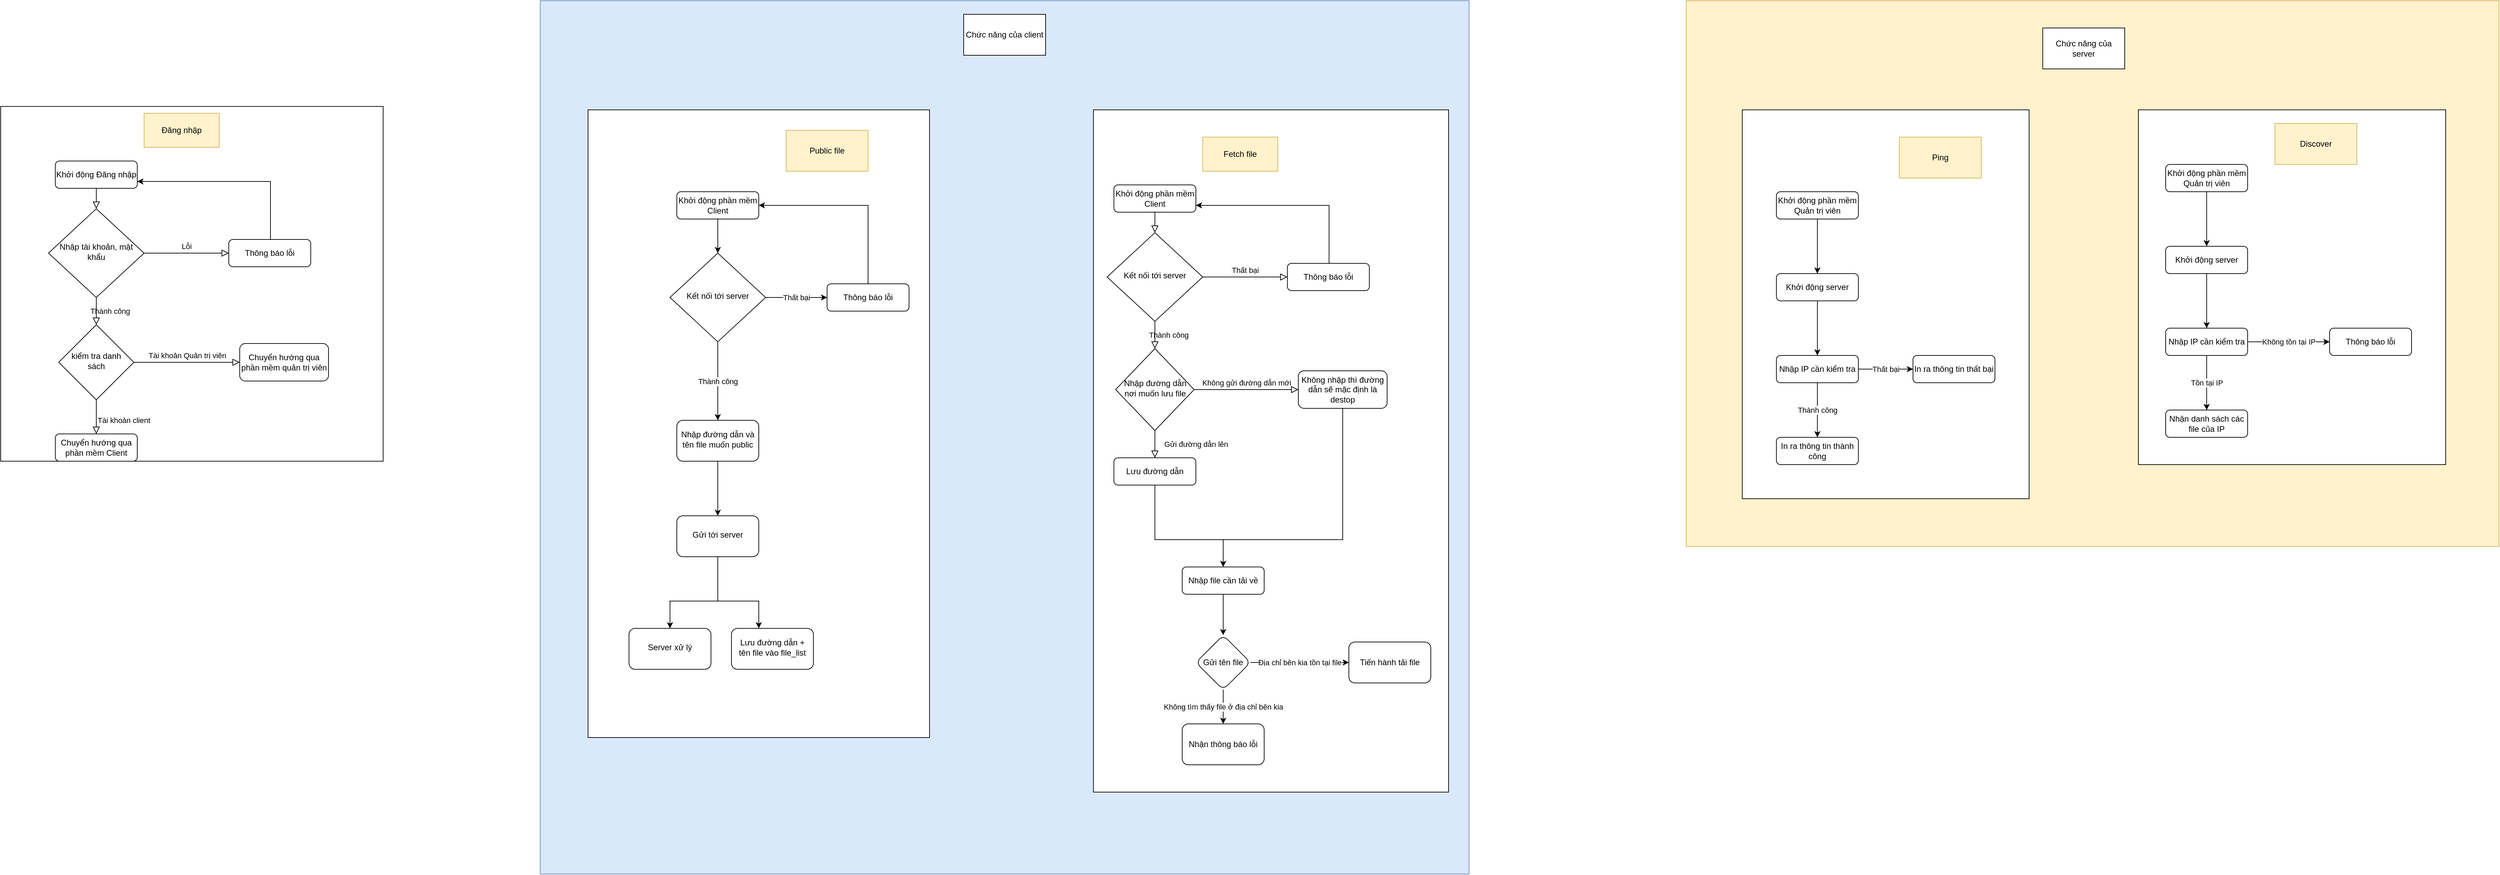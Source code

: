 <mxfile version="22.1.5" type="device">
  <diagram id="C5RBs43oDa-KdzZeNtuy" name="Page-1">
    <mxGraphModel dx="5854" dy="3305" grid="1" gridSize="10" guides="1" tooltips="1" connect="1" arrows="1" fold="1" page="1" pageScale="1" pageWidth="827" pageHeight="1169" math="0" shadow="0">
      <root>
        <mxCell id="WIyWlLk6GJQsqaUBKTNV-0" />
        <mxCell id="WIyWlLk6GJQsqaUBKTNV-1" parent="WIyWlLk6GJQsqaUBKTNV-0" />
        <mxCell id="nI75HrChpwUjnlL_6xRM-24" value="" style="rounded=0;whiteSpace=wrap;html=1;fillColor=#fff2cc;strokeColor=#d6b656;" vertex="1" parent="WIyWlLk6GJQsqaUBKTNV-1">
          <mxGeometry x="878" y="-560" width="1190" height="800" as="geometry" />
        </mxCell>
        <mxCell id="nI75HrChpwUjnlL_6xRM-23" value="" style="rounded=0;whiteSpace=wrap;html=1;fillColor=#dae8fc;strokeColor=#6c8ebf;" vertex="1" parent="WIyWlLk6GJQsqaUBKTNV-1">
          <mxGeometry x="-800" y="-560" width="1360" height="1280" as="geometry" />
        </mxCell>
        <mxCell id="nI75HrChpwUjnlL_6xRM-22" value="" style="rounded=0;whiteSpace=wrap;html=1;" vertex="1" parent="WIyWlLk6GJQsqaUBKTNV-1">
          <mxGeometry x="1540" y="-400" width="450" height="520" as="geometry" />
        </mxCell>
        <mxCell id="nI75HrChpwUjnlL_6xRM-10" value="" style="rounded=0;whiteSpace=wrap;html=1;" vertex="1" parent="WIyWlLk6GJQsqaUBKTNV-1">
          <mxGeometry x="960" y="-400" width="420" height="570" as="geometry" />
        </mxCell>
        <mxCell id="zvd5fM0Tu5WZgU_JKSAx-40" value="" style="rounded=0;whiteSpace=wrap;html=1;" parent="WIyWlLk6GJQsqaUBKTNV-1" vertex="1">
          <mxGeometry x="-730" y="-400" width="500" height="920" as="geometry" />
        </mxCell>
        <mxCell id="zvd5fM0Tu5WZgU_JKSAx-19" value="" style="rounded=0;whiteSpace=wrap;html=1;" parent="WIyWlLk6GJQsqaUBKTNV-1" vertex="1">
          <mxGeometry x="10" y="-400" width="520" height="1000" as="geometry" />
        </mxCell>
        <mxCell id="SH74TMHkMfL6Rsn5JwDs-4" value="" style="rounded=0;whiteSpace=wrap;html=1;" parent="WIyWlLk6GJQsqaUBKTNV-1" vertex="1">
          <mxGeometry x="-1590" y="-405" width="560" height="520" as="geometry" />
        </mxCell>
        <mxCell id="WIyWlLk6GJQsqaUBKTNV-2" value="" style="rounded=0;html=1;jettySize=auto;orthogonalLoop=1;fontSize=11;endArrow=block;endFill=0;endSize=8;strokeWidth=1;shadow=0;labelBackgroundColor=none;edgeStyle=orthogonalEdgeStyle;" parent="WIyWlLk6GJQsqaUBKTNV-1" source="WIyWlLk6GJQsqaUBKTNV-3" target="WIyWlLk6GJQsqaUBKTNV-6" edge="1">
          <mxGeometry relative="1" as="geometry" />
        </mxCell>
        <mxCell id="WIyWlLk6GJQsqaUBKTNV-3" value="Khởi động Đăng nhập" style="rounded=1;whiteSpace=wrap;html=1;fontSize=12;glass=0;strokeWidth=1;shadow=0;" parent="WIyWlLk6GJQsqaUBKTNV-1" vertex="1">
          <mxGeometry x="-1510" y="-325" width="120" height="40" as="geometry" />
        </mxCell>
        <mxCell id="WIyWlLk6GJQsqaUBKTNV-4" value="Thành công" style="rounded=0;html=1;jettySize=auto;orthogonalLoop=1;fontSize=11;endArrow=block;endFill=0;endSize=8;strokeWidth=1;shadow=0;labelBackgroundColor=none;edgeStyle=orthogonalEdgeStyle;" parent="WIyWlLk6GJQsqaUBKTNV-1" source="WIyWlLk6GJQsqaUBKTNV-6" target="WIyWlLk6GJQsqaUBKTNV-10" edge="1">
          <mxGeometry y="20" relative="1" as="geometry">
            <mxPoint as="offset" />
          </mxGeometry>
        </mxCell>
        <mxCell id="WIyWlLk6GJQsqaUBKTNV-5" value="Lỗi" style="edgeStyle=orthogonalEdgeStyle;rounded=0;html=1;jettySize=auto;orthogonalLoop=1;fontSize=11;endArrow=block;endFill=0;endSize=8;strokeWidth=1;shadow=0;labelBackgroundColor=none;" parent="WIyWlLk6GJQsqaUBKTNV-1" source="WIyWlLk6GJQsqaUBKTNV-6" target="WIyWlLk6GJQsqaUBKTNV-7" edge="1">
          <mxGeometry y="10" relative="1" as="geometry">
            <mxPoint as="offset" />
          </mxGeometry>
        </mxCell>
        <mxCell id="WIyWlLk6GJQsqaUBKTNV-6" value="Nhập tài khoản, mật khẩu" style="rhombus;whiteSpace=wrap;html=1;shadow=0;fontFamily=Helvetica;fontSize=12;align=center;strokeWidth=1;spacing=6;spacingTop=-4;" parent="WIyWlLk6GJQsqaUBKTNV-1" vertex="1">
          <mxGeometry x="-1520" y="-255" width="140" height="130" as="geometry" />
        </mxCell>
        <mxCell id="SH74TMHkMfL6Rsn5JwDs-1" value="" style="edgeStyle=orthogonalEdgeStyle;rounded=0;orthogonalLoop=1;jettySize=auto;html=1;entryX=1;entryY=0.75;entryDx=0;entryDy=0;" parent="WIyWlLk6GJQsqaUBKTNV-1" source="WIyWlLk6GJQsqaUBKTNV-7" target="WIyWlLk6GJQsqaUBKTNV-3" edge="1">
          <mxGeometry relative="1" as="geometry">
            <mxPoint x="-1196" y="-305" as="targetPoint" />
            <Array as="points">
              <mxPoint x="-1195" y="-295" />
            </Array>
          </mxGeometry>
        </mxCell>
        <mxCell id="WIyWlLk6GJQsqaUBKTNV-7" value="Thông báo lỗi" style="rounded=1;whiteSpace=wrap;html=1;fontSize=12;glass=0;strokeWidth=1;shadow=0;" parent="WIyWlLk6GJQsqaUBKTNV-1" vertex="1">
          <mxGeometry x="-1256" y="-210" width="120" height="40" as="geometry" />
        </mxCell>
        <mxCell id="WIyWlLk6GJQsqaUBKTNV-8" value="Tài khoản client" style="rounded=0;html=1;jettySize=auto;orthogonalLoop=1;fontSize=11;endArrow=block;endFill=0;endSize=8;strokeWidth=1;shadow=0;labelBackgroundColor=none;edgeStyle=orthogonalEdgeStyle;" parent="WIyWlLk6GJQsqaUBKTNV-1" source="WIyWlLk6GJQsqaUBKTNV-10" target="WIyWlLk6GJQsqaUBKTNV-11" edge="1">
          <mxGeometry x="0.2" y="40" relative="1" as="geometry">
            <mxPoint as="offset" />
          </mxGeometry>
        </mxCell>
        <mxCell id="WIyWlLk6GJQsqaUBKTNV-9" value="Tài khoản Quản trị viên" style="edgeStyle=orthogonalEdgeStyle;rounded=0;html=1;jettySize=auto;orthogonalLoop=1;fontSize=11;endArrow=block;endFill=0;endSize=8;strokeWidth=1;shadow=0;labelBackgroundColor=none;" parent="WIyWlLk6GJQsqaUBKTNV-1" source="WIyWlLk6GJQsqaUBKTNV-10" target="WIyWlLk6GJQsqaUBKTNV-12" edge="1">
          <mxGeometry y="10" relative="1" as="geometry">
            <mxPoint as="offset" />
          </mxGeometry>
        </mxCell>
        <mxCell id="WIyWlLk6GJQsqaUBKTNV-10" value="kiểm tra danh sách" style="rhombus;whiteSpace=wrap;html=1;shadow=0;fontFamily=Helvetica;fontSize=12;align=center;strokeWidth=1;spacing=6;spacingTop=-4;" parent="WIyWlLk6GJQsqaUBKTNV-1" vertex="1">
          <mxGeometry x="-1505" y="-85" width="110" height="110" as="geometry" />
        </mxCell>
        <mxCell id="WIyWlLk6GJQsqaUBKTNV-11" value="Chuyển hướng qua phần mềm Client" style="rounded=1;whiteSpace=wrap;html=1;fontSize=12;glass=0;strokeWidth=1;shadow=0;" parent="WIyWlLk6GJQsqaUBKTNV-1" vertex="1">
          <mxGeometry x="-1510" y="75" width="120" height="40" as="geometry" />
        </mxCell>
        <mxCell id="WIyWlLk6GJQsqaUBKTNV-12" value="Chuyển hướng qua phần mềm quản trị viên" style="rounded=1;whiteSpace=wrap;html=1;fontSize=12;glass=0;strokeWidth=1;shadow=0;" parent="WIyWlLk6GJQsqaUBKTNV-1" vertex="1">
          <mxGeometry x="-1240" y="-57.5" width="130" height="55" as="geometry" />
        </mxCell>
        <mxCell id="SH74TMHkMfL6Rsn5JwDs-5" value="Đăng nhập" style="text;html=1;align=center;verticalAlign=middle;whiteSpace=wrap;rounded=0;strokeColor=#d6b656;fillColor=#fff2cc;" parent="WIyWlLk6GJQsqaUBKTNV-1" vertex="1">
          <mxGeometry x="-1380" y="-395" width="110" height="50" as="geometry" />
        </mxCell>
        <mxCell id="SH74TMHkMfL6Rsn5JwDs-7" value="" style="rounded=0;html=1;jettySize=auto;orthogonalLoop=1;fontSize=11;endArrow=block;endFill=0;endSize=8;strokeWidth=1;shadow=0;labelBackgroundColor=none;edgeStyle=orthogonalEdgeStyle;" parent="WIyWlLk6GJQsqaUBKTNV-1" source="SH74TMHkMfL6Rsn5JwDs-8" target="SH74TMHkMfL6Rsn5JwDs-11" edge="1">
          <mxGeometry relative="1" as="geometry" />
        </mxCell>
        <mxCell id="SH74TMHkMfL6Rsn5JwDs-8" value="Khởi động phần mềm Client" style="rounded=1;whiteSpace=wrap;html=1;fontSize=12;glass=0;strokeWidth=1;shadow=0;" parent="WIyWlLk6GJQsqaUBKTNV-1" vertex="1">
          <mxGeometry x="40" y="-290" width="120" height="40" as="geometry" />
        </mxCell>
        <mxCell id="SH74TMHkMfL6Rsn5JwDs-9" value="Thành công" style="rounded=0;html=1;jettySize=auto;orthogonalLoop=1;fontSize=11;endArrow=block;endFill=0;endSize=8;strokeWidth=1;shadow=0;labelBackgroundColor=none;edgeStyle=orthogonalEdgeStyle;" parent="WIyWlLk6GJQsqaUBKTNV-1" source="SH74TMHkMfL6Rsn5JwDs-11" target="SH74TMHkMfL6Rsn5JwDs-16" edge="1">
          <mxGeometry y="20" relative="1" as="geometry">
            <mxPoint as="offset" />
          </mxGeometry>
        </mxCell>
        <mxCell id="SH74TMHkMfL6Rsn5JwDs-10" value="Thất bại" style="edgeStyle=orthogonalEdgeStyle;rounded=0;html=1;jettySize=auto;orthogonalLoop=1;fontSize=11;endArrow=block;endFill=0;endSize=8;strokeWidth=1;shadow=0;labelBackgroundColor=none;" parent="WIyWlLk6GJQsqaUBKTNV-1" source="SH74TMHkMfL6Rsn5JwDs-11" target="SH74TMHkMfL6Rsn5JwDs-13" edge="1">
          <mxGeometry y="10" relative="1" as="geometry">
            <mxPoint as="offset" />
          </mxGeometry>
        </mxCell>
        <mxCell id="SH74TMHkMfL6Rsn5JwDs-11" value="Kết nối tới server" style="rhombus;whiteSpace=wrap;html=1;shadow=0;fontFamily=Helvetica;fontSize=12;align=center;strokeWidth=1;spacing=6;spacingTop=-4;" parent="WIyWlLk6GJQsqaUBKTNV-1" vertex="1">
          <mxGeometry x="30" y="-220" width="140" height="130" as="geometry" />
        </mxCell>
        <mxCell id="SH74TMHkMfL6Rsn5JwDs-12" value="" style="edgeStyle=orthogonalEdgeStyle;rounded=0;orthogonalLoop=1;jettySize=auto;html=1;entryX=1;entryY=0.75;entryDx=0;entryDy=0;" parent="WIyWlLk6GJQsqaUBKTNV-1" source="SH74TMHkMfL6Rsn5JwDs-13" target="SH74TMHkMfL6Rsn5JwDs-8" edge="1">
          <mxGeometry relative="1" as="geometry">
            <mxPoint x="354" y="-270" as="targetPoint" />
            <Array as="points">
              <mxPoint x="355" y="-260" />
            </Array>
          </mxGeometry>
        </mxCell>
        <mxCell id="SH74TMHkMfL6Rsn5JwDs-13" value="Thông báo lỗi" style="rounded=1;whiteSpace=wrap;html=1;fontSize=12;glass=0;strokeWidth=1;shadow=0;" parent="WIyWlLk6GJQsqaUBKTNV-1" vertex="1">
          <mxGeometry x="294" y="-175" width="120" height="40" as="geometry" />
        </mxCell>
        <mxCell id="SH74TMHkMfL6Rsn5JwDs-14" value="Gửi đường dẫn lên" style="rounded=0;html=1;jettySize=auto;orthogonalLoop=1;fontSize=11;endArrow=block;endFill=0;endSize=8;strokeWidth=1;shadow=0;labelBackgroundColor=none;edgeStyle=orthogonalEdgeStyle;" parent="WIyWlLk6GJQsqaUBKTNV-1" source="SH74TMHkMfL6Rsn5JwDs-16" target="SH74TMHkMfL6Rsn5JwDs-17" edge="1">
          <mxGeometry y="60" relative="1" as="geometry">
            <mxPoint as="offset" />
          </mxGeometry>
        </mxCell>
        <mxCell id="SH74TMHkMfL6Rsn5JwDs-15" value="Không gửi đường dẫn mới" style="edgeStyle=orthogonalEdgeStyle;rounded=0;html=1;jettySize=auto;orthogonalLoop=1;fontSize=11;endArrow=block;endFill=0;endSize=8;strokeWidth=1;shadow=0;labelBackgroundColor=none;" parent="WIyWlLk6GJQsqaUBKTNV-1" source="SH74TMHkMfL6Rsn5JwDs-16" target="SH74TMHkMfL6Rsn5JwDs-18" edge="1">
          <mxGeometry y="10" relative="1" as="geometry">
            <mxPoint as="offset" />
          </mxGeometry>
        </mxCell>
        <mxCell id="SH74TMHkMfL6Rsn5JwDs-16" value="Nhập đường dẫn nơi muốn lưu file" style="rhombus;whiteSpace=wrap;html=1;shadow=0;fontFamily=Helvetica;fontSize=12;align=center;strokeWidth=1;spacing=6;spacingTop=-4;" parent="WIyWlLk6GJQsqaUBKTNV-1" vertex="1">
          <mxGeometry x="42.5" y="-50" width="115" height="120" as="geometry" />
        </mxCell>
        <mxCell id="zvd5fM0Tu5WZgU_JKSAx-2" value="" style="edgeStyle=orthogonalEdgeStyle;rounded=0;orthogonalLoop=1;jettySize=auto;html=1;" parent="WIyWlLk6GJQsqaUBKTNV-1" source="SH74TMHkMfL6Rsn5JwDs-17" target="zvd5fM0Tu5WZgU_JKSAx-1" edge="1">
          <mxGeometry relative="1" as="geometry">
            <Array as="points">
              <mxPoint x="100" y="230" />
              <mxPoint x="200" y="230" />
            </Array>
          </mxGeometry>
        </mxCell>
        <mxCell id="SH74TMHkMfL6Rsn5JwDs-17" value="Lưu đường dẫn" style="rounded=1;whiteSpace=wrap;html=1;fontSize=12;glass=0;strokeWidth=1;shadow=0;" parent="WIyWlLk6GJQsqaUBKTNV-1" vertex="1">
          <mxGeometry x="40" y="110" width="120" height="40" as="geometry" />
        </mxCell>
        <mxCell id="SH74TMHkMfL6Rsn5JwDs-18" value="Không nhập thì đường dẫn sẽ mặc định là destop" style="rounded=1;whiteSpace=wrap;html=1;fontSize=12;glass=0;strokeWidth=1;shadow=0;" parent="WIyWlLk6GJQsqaUBKTNV-1" vertex="1">
          <mxGeometry x="310" y="-17.5" width="130" height="55" as="geometry" />
        </mxCell>
        <mxCell id="SH74TMHkMfL6Rsn5JwDs-19" value="Fetch file" style="text;html=1;align=center;verticalAlign=middle;whiteSpace=wrap;rounded=0;strokeColor=#d6b656;fillColor=#fff2cc;" parent="WIyWlLk6GJQsqaUBKTNV-1" vertex="1">
          <mxGeometry x="170" y="-360" width="110" height="50" as="geometry" />
        </mxCell>
        <mxCell id="zvd5fM0Tu5WZgU_JKSAx-10" value="" style="edgeStyle=orthogonalEdgeStyle;rounded=0;orthogonalLoop=1;jettySize=auto;html=1;" parent="WIyWlLk6GJQsqaUBKTNV-1" source="zvd5fM0Tu5WZgU_JKSAx-1" target="zvd5fM0Tu5WZgU_JKSAx-9" edge="1">
          <mxGeometry relative="1" as="geometry" />
        </mxCell>
        <mxCell id="zvd5fM0Tu5WZgU_JKSAx-1" value="Nhập file cần tải về" style="rounded=1;whiteSpace=wrap;html=1;fontSize=12;glass=0;strokeWidth=1;shadow=0;" parent="WIyWlLk6GJQsqaUBKTNV-1" vertex="1">
          <mxGeometry x="140" y="270" width="120" height="40" as="geometry" />
        </mxCell>
        <mxCell id="zvd5fM0Tu5WZgU_JKSAx-4" value="" style="endArrow=none;html=1;rounded=0;entryX=0.5;entryY=1;entryDx=0;entryDy=0;" parent="WIyWlLk6GJQsqaUBKTNV-1" target="SH74TMHkMfL6Rsn5JwDs-18" edge="1">
          <mxGeometry width="50" height="50" relative="1" as="geometry">
            <mxPoint x="200" y="230" as="sourcePoint" />
            <mxPoint x="40" y="270" as="targetPoint" />
            <Array as="points">
              <mxPoint x="375" y="230" />
            </Array>
          </mxGeometry>
        </mxCell>
        <mxCell id="zvd5fM0Tu5WZgU_JKSAx-13" value="Địa chỉ bên kia tồn tại file" style="edgeStyle=orthogonalEdgeStyle;rounded=0;orthogonalLoop=1;jettySize=auto;html=1;" parent="WIyWlLk6GJQsqaUBKTNV-1" source="zvd5fM0Tu5WZgU_JKSAx-9" target="zvd5fM0Tu5WZgU_JKSAx-12" edge="1">
          <mxGeometry relative="1" as="geometry" />
        </mxCell>
        <mxCell id="zvd5fM0Tu5WZgU_JKSAx-18" value="Không tìm thấy file ở địa chỉ bên kia" style="edgeStyle=orthogonalEdgeStyle;rounded=0;orthogonalLoop=1;jettySize=auto;html=1;" parent="WIyWlLk6GJQsqaUBKTNV-1" source="zvd5fM0Tu5WZgU_JKSAx-9" target="zvd5fM0Tu5WZgU_JKSAx-17" edge="1">
          <mxGeometry relative="1" as="geometry" />
        </mxCell>
        <mxCell id="zvd5fM0Tu5WZgU_JKSAx-9" value="Gửi tên file" style="rhombus;whiteSpace=wrap;html=1;rounded=1;glass=0;strokeWidth=1;shadow=0;" parent="WIyWlLk6GJQsqaUBKTNV-1" vertex="1">
          <mxGeometry x="160" y="370" width="80" height="80" as="geometry" />
        </mxCell>
        <mxCell id="zvd5fM0Tu5WZgU_JKSAx-12" value="Tiến hành tải file" style="whiteSpace=wrap;html=1;rounded=1;glass=0;strokeWidth=1;shadow=0;" parent="WIyWlLk6GJQsqaUBKTNV-1" vertex="1">
          <mxGeometry x="384" y="380" width="120" height="60" as="geometry" />
        </mxCell>
        <mxCell id="zvd5fM0Tu5WZgU_JKSAx-17" value="Nhận thông báo lỗi" style="whiteSpace=wrap;html=1;rounded=1;glass=0;strokeWidth=1;shadow=0;" parent="WIyWlLk6GJQsqaUBKTNV-1" vertex="1">
          <mxGeometry x="140" y="500" width="120" height="60" as="geometry" />
        </mxCell>
        <mxCell id="zvd5fM0Tu5WZgU_JKSAx-20" value="Public file" style="rounded=0;whiteSpace=wrap;html=1;fillColor=#fff2cc;strokeColor=#d6b656;" parent="WIyWlLk6GJQsqaUBKTNV-1" vertex="1">
          <mxGeometry x="-440" y="-370" width="120" height="60" as="geometry" />
        </mxCell>
        <mxCell id="zvd5fM0Tu5WZgU_JKSAx-25" style="edgeStyle=orthogonalEdgeStyle;rounded=0;orthogonalLoop=1;jettySize=auto;html=1;entryX=0.5;entryY=0;entryDx=0;entryDy=0;" parent="WIyWlLk6GJQsqaUBKTNV-1" source="zvd5fM0Tu5WZgU_JKSAx-21" target="zvd5fM0Tu5WZgU_JKSAx-22" edge="1">
          <mxGeometry relative="1" as="geometry" />
        </mxCell>
        <mxCell id="zvd5fM0Tu5WZgU_JKSAx-21" value="Khởi động phần mềm Client" style="rounded=1;whiteSpace=wrap;html=1;fontSize=12;glass=0;strokeWidth=1;shadow=0;" parent="WIyWlLk6GJQsqaUBKTNV-1" vertex="1">
          <mxGeometry x="-600" y="-280" width="120" height="40" as="geometry" />
        </mxCell>
        <mxCell id="zvd5fM0Tu5WZgU_JKSAx-26" value="Thất bại" style="edgeStyle=orthogonalEdgeStyle;rounded=0;orthogonalLoop=1;jettySize=auto;html=1;entryX=0;entryY=0.5;entryDx=0;entryDy=0;" parent="WIyWlLk6GJQsqaUBKTNV-1" source="zvd5fM0Tu5WZgU_JKSAx-22" target="zvd5fM0Tu5WZgU_JKSAx-23" edge="1">
          <mxGeometry relative="1" as="geometry">
            <mxPoint x="-390" y="-125" as="targetPoint" />
            <mxPoint as="offset" />
          </mxGeometry>
        </mxCell>
        <mxCell id="zvd5fM0Tu5WZgU_JKSAx-32" value="Thành công" style="edgeStyle=orthogonalEdgeStyle;rounded=0;orthogonalLoop=1;jettySize=auto;html=1;" parent="WIyWlLk6GJQsqaUBKTNV-1" source="zvd5fM0Tu5WZgU_JKSAx-22" target="zvd5fM0Tu5WZgU_JKSAx-31" edge="1">
          <mxGeometry relative="1" as="geometry" />
        </mxCell>
        <mxCell id="zvd5fM0Tu5WZgU_JKSAx-22" value="Kết nối tới server" style="rhombus;whiteSpace=wrap;html=1;shadow=0;fontFamily=Helvetica;fontSize=12;align=center;strokeWidth=1;spacing=6;spacingTop=-4;" parent="WIyWlLk6GJQsqaUBKTNV-1" vertex="1">
          <mxGeometry x="-610" y="-190" width="140" height="130" as="geometry" />
        </mxCell>
        <mxCell id="zvd5fM0Tu5WZgU_JKSAx-27" style="edgeStyle=orthogonalEdgeStyle;rounded=0;orthogonalLoop=1;jettySize=auto;html=1;entryX=1;entryY=0.5;entryDx=0;entryDy=0;" parent="WIyWlLk6GJQsqaUBKTNV-1" source="zvd5fM0Tu5WZgU_JKSAx-23" target="zvd5fM0Tu5WZgU_JKSAx-21" edge="1">
          <mxGeometry relative="1" as="geometry">
            <Array as="points">
              <mxPoint x="-320" y="-260" />
            </Array>
          </mxGeometry>
        </mxCell>
        <mxCell id="zvd5fM0Tu5WZgU_JKSAx-23" value="Thông báo lỗi" style="rounded=1;whiteSpace=wrap;html=1;fontSize=12;glass=0;strokeWidth=1;shadow=0;" parent="WIyWlLk6GJQsqaUBKTNV-1" vertex="1">
          <mxGeometry x="-380" y="-145" width="120" height="40" as="geometry" />
        </mxCell>
        <mxCell id="zvd5fM0Tu5WZgU_JKSAx-34" value="" style="edgeStyle=orthogonalEdgeStyle;rounded=0;orthogonalLoop=1;jettySize=auto;html=1;" parent="WIyWlLk6GJQsqaUBKTNV-1" source="zvd5fM0Tu5WZgU_JKSAx-31" target="zvd5fM0Tu5WZgU_JKSAx-33" edge="1">
          <mxGeometry relative="1" as="geometry" />
        </mxCell>
        <mxCell id="zvd5fM0Tu5WZgU_JKSAx-31" value="Nhập đường dẫn và tên file muốn public" style="rounded=1;whiteSpace=wrap;html=1;shadow=0;strokeWidth=1;spacing=6;spacingTop=-4;" parent="WIyWlLk6GJQsqaUBKTNV-1" vertex="1">
          <mxGeometry x="-600" y="55" width="120" height="60" as="geometry" />
        </mxCell>
        <mxCell id="zvd5fM0Tu5WZgU_JKSAx-36" value="" style="edgeStyle=orthogonalEdgeStyle;rounded=0;orthogonalLoop=1;jettySize=auto;html=1;" parent="WIyWlLk6GJQsqaUBKTNV-1" source="zvd5fM0Tu5WZgU_JKSAx-33" target="zvd5fM0Tu5WZgU_JKSAx-35" edge="1">
          <mxGeometry relative="1" as="geometry">
            <Array as="points">
              <mxPoint x="-540" y="320" />
              <mxPoint x="-610" y="320" />
            </Array>
          </mxGeometry>
        </mxCell>
        <mxCell id="zvd5fM0Tu5WZgU_JKSAx-33" value="Gửi tới server" style="whiteSpace=wrap;html=1;rounded=1;shadow=0;strokeWidth=1;spacing=6;spacingTop=-4;" parent="WIyWlLk6GJQsqaUBKTNV-1" vertex="1">
          <mxGeometry x="-600" y="195" width="120" height="60" as="geometry" />
        </mxCell>
        <mxCell id="zvd5fM0Tu5WZgU_JKSAx-35" value="Server xử lý" style="whiteSpace=wrap;html=1;rounded=1;shadow=0;strokeWidth=1;spacing=6;spacingTop=-4;" parent="WIyWlLk6GJQsqaUBKTNV-1" vertex="1">
          <mxGeometry x="-670" y="360" width="120" height="60" as="geometry" />
        </mxCell>
        <mxCell id="zvd5fM0Tu5WZgU_JKSAx-38" value="" style="endArrow=classic;html=1;rounded=0;" parent="WIyWlLk6GJQsqaUBKTNV-1" edge="1">
          <mxGeometry width="50" height="50" relative="1" as="geometry">
            <mxPoint x="-540" y="320" as="sourcePoint" />
            <mxPoint x="-480" y="360" as="targetPoint" />
            <Array as="points">
              <mxPoint x="-480" y="320" />
            </Array>
          </mxGeometry>
        </mxCell>
        <mxCell id="zvd5fM0Tu5WZgU_JKSAx-39" value="Lưu đường dẫn + tên file vào file_list" style="whiteSpace=wrap;html=1;rounded=1;shadow=0;strokeWidth=1;spacing=6;spacingTop=-4;" parent="WIyWlLk6GJQsqaUBKTNV-1" vertex="1">
          <mxGeometry x="-520" y="360" width="120" height="60" as="geometry" />
        </mxCell>
        <mxCell id="zvd5fM0Tu5WZgU_JKSAx-41" value="Ping" style="rounded=0;whiteSpace=wrap;html=1;fillColor=#fff2cc;strokeColor=#d6b656;" parent="WIyWlLk6GJQsqaUBKTNV-1" vertex="1">
          <mxGeometry x="1190" y="-360" width="120" height="60" as="geometry" />
        </mxCell>
        <mxCell id="zvd5fM0Tu5WZgU_JKSAx-42" value="Discover" style="rounded=0;whiteSpace=wrap;html=1;fillColor=#fff2cc;strokeColor=#d6b656;" parent="WIyWlLk6GJQsqaUBKTNV-1" vertex="1">
          <mxGeometry x="1740" y="-380" width="120" height="60" as="geometry" />
        </mxCell>
        <mxCell id="nI75HrChpwUjnlL_6xRM-2" value="" style="edgeStyle=orthogonalEdgeStyle;rounded=0;orthogonalLoop=1;jettySize=auto;html=1;" edge="1" parent="WIyWlLk6GJQsqaUBKTNV-1" source="nI75HrChpwUjnlL_6xRM-0" target="nI75HrChpwUjnlL_6xRM-1">
          <mxGeometry relative="1" as="geometry" />
        </mxCell>
        <mxCell id="nI75HrChpwUjnlL_6xRM-0" value="Khởi động phần mềm Quản trị viên" style="rounded=1;whiteSpace=wrap;html=1;fontSize=12;glass=0;strokeWidth=1;shadow=0;" vertex="1" parent="WIyWlLk6GJQsqaUBKTNV-1">
          <mxGeometry x="1010" y="-280" width="120" height="40" as="geometry" />
        </mxCell>
        <mxCell id="nI75HrChpwUjnlL_6xRM-4" value="" style="edgeStyle=orthogonalEdgeStyle;rounded=0;orthogonalLoop=1;jettySize=auto;html=1;" edge="1" parent="WIyWlLk6GJQsqaUBKTNV-1" source="nI75HrChpwUjnlL_6xRM-1" target="nI75HrChpwUjnlL_6xRM-3">
          <mxGeometry relative="1" as="geometry" />
        </mxCell>
        <mxCell id="nI75HrChpwUjnlL_6xRM-1" value="Khởi động server" style="rounded=1;whiteSpace=wrap;html=1;fontSize=12;glass=0;strokeWidth=1;shadow=0;" vertex="1" parent="WIyWlLk6GJQsqaUBKTNV-1">
          <mxGeometry x="1010" y="-160" width="120" height="40" as="geometry" />
        </mxCell>
        <mxCell id="nI75HrChpwUjnlL_6xRM-6" value="Thành công" style="edgeStyle=orthogonalEdgeStyle;rounded=0;orthogonalLoop=1;jettySize=auto;html=1;" edge="1" parent="WIyWlLk6GJQsqaUBKTNV-1" source="nI75HrChpwUjnlL_6xRM-3" target="nI75HrChpwUjnlL_6xRM-5">
          <mxGeometry relative="1" as="geometry" />
        </mxCell>
        <mxCell id="nI75HrChpwUjnlL_6xRM-8" value="Thất bại" style="edgeStyle=orthogonalEdgeStyle;rounded=0;orthogonalLoop=1;jettySize=auto;html=1;" edge="1" parent="WIyWlLk6GJQsqaUBKTNV-1" source="nI75HrChpwUjnlL_6xRM-3" target="nI75HrChpwUjnlL_6xRM-7">
          <mxGeometry relative="1" as="geometry" />
        </mxCell>
        <mxCell id="nI75HrChpwUjnlL_6xRM-3" value="Nhập IP cần kiểm tra" style="rounded=1;whiteSpace=wrap;html=1;fontSize=12;glass=0;strokeWidth=1;shadow=0;" vertex="1" parent="WIyWlLk6GJQsqaUBKTNV-1">
          <mxGeometry x="1010" y="-40" width="120" height="40" as="geometry" />
        </mxCell>
        <mxCell id="nI75HrChpwUjnlL_6xRM-5" value="In ra thông tin thành công" style="rounded=1;whiteSpace=wrap;html=1;fontSize=12;glass=0;strokeWidth=1;shadow=0;" vertex="1" parent="WIyWlLk6GJQsqaUBKTNV-1">
          <mxGeometry x="1010" y="80" width="120" height="40" as="geometry" />
        </mxCell>
        <mxCell id="nI75HrChpwUjnlL_6xRM-7" value="In ra thông tin thất bại" style="rounded=1;whiteSpace=wrap;html=1;fontSize=12;glass=0;strokeWidth=1;shadow=0;" vertex="1" parent="WIyWlLk6GJQsqaUBKTNV-1">
          <mxGeometry x="1210" y="-40" width="120" height="40" as="geometry" />
        </mxCell>
        <mxCell id="nI75HrChpwUjnlL_6xRM-13" value="" style="edgeStyle=orthogonalEdgeStyle;rounded=0;orthogonalLoop=1;jettySize=auto;html=1;" edge="1" parent="WIyWlLk6GJQsqaUBKTNV-1" source="nI75HrChpwUjnlL_6xRM-11" target="nI75HrChpwUjnlL_6xRM-12">
          <mxGeometry relative="1" as="geometry" />
        </mxCell>
        <mxCell id="nI75HrChpwUjnlL_6xRM-11" value="Khởi động phần mềm Quản trị viên" style="rounded=1;whiteSpace=wrap;html=1;fontSize=12;glass=0;strokeWidth=1;shadow=0;" vertex="1" parent="WIyWlLk6GJQsqaUBKTNV-1">
          <mxGeometry x="1580" y="-320" width="120" height="40" as="geometry" />
        </mxCell>
        <mxCell id="nI75HrChpwUjnlL_6xRM-15" value="" style="edgeStyle=orthogonalEdgeStyle;rounded=0;orthogonalLoop=1;jettySize=auto;html=1;" edge="1" parent="WIyWlLk6GJQsqaUBKTNV-1" source="nI75HrChpwUjnlL_6xRM-12" target="nI75HrChpwUjnlL_6xRM-14">
          <mxGeometry relative="1" as="geometry" />
        </mxCell>
        <mxCell id="nI75HrChpwUjnlL_6xRM-12" value="Khởi động server" style="rounded=1;whiteSpace=wrap;html=1;fontSize=12;glass=0;strokeWidth=1;shadow=0;" vertex="1" parent="WIyWlLk6GJQsqaUBKTNV-1">
          <mxGeometry x="1580" y="-200" width="120" height="40" as="geometry" />
        </mxCell>
        <mxCell id="nI75HrChpwUjnlL_6xRM-17" value="Tồn tại IP" style="edgeStyle=orthogonalEdgeStyle;rounded=0;orthogonalLoop=1;jettySize=auto;html=1;" edge="1" parent="WIyWlLk6GJQsqaUBKTNV-1" source="nI75HrChpwUjnlL_6xRM-14" target="nI75HrChpwUjnlL_6xRM-16">
          <mxGeometry relative="1" as="geometry" />
        </mxCell>
        <mxCell id="nI75HrChpwUjnlL_6xRM-19" value="Không tồn tại IP" style="edgeStyle=orthogonalEdgeStyle;rounded=0;orthogonalLoop=1;jettySize=auto;html=1;" edge="1" parent="WIyWlLk6GJQsqaUBKTNV-1" source="nI75HrChpwUjnlL_6xRM-14" target="nI75HrChpwUjnlL_6xRM-18">
          <mxGeometry relative="1" as="geometry" />
        </mxCell>
        <mxCell id="nI75HrChpwUjnlL_6xRM-14" value="Nhập IP cần kiểm tra" style="rounded=1;whiteSpace=wrap;html=1;fontSize=12;glass=0;strokeWidth=1;shadow=0;" vertex="1" parent="WIyWlLk6GJQsqaUBKTNV-1">
          <mxGeometry x="1580" y="-80" width="120" height="40" as="geometry" />
        </mxCell>
        <mxCell id="nI75HrChpwUjnlL_6xRM-16" value="Nhận danh sách các file của IP" style="rounded=1;whiteSpace=wrap;html=1;fontSize=12;glass=0;strokeWidth=1;shadow=0;" vertex="1" parent="WIyWlLk6GJQsqaUBKTNV-1">
          <mxGeometry x="1580" y="40" width="120" height="40" as="geometry" />
        </mxCell>
        <mxCell id="nI75HrChpwUjnlL_6xRM-18" value="Thông báo lỗi" style="rounded=1;whiteSpace=wrap;html=1;fontSize=12;glass=0;strokeWidth=1;shadow=0;" vertex="1" parent="WIyWlLk6GJQsqaUBKTNV-1">
          <mxGeometry x="1820" y="-80" width="120" height="40" as="geometry" />
        </mxCell>
        <mxCell id="nI75HrChpwUjnlL_6xRM-25" value="Chức năng của client" style="rounded=0;whiteSpace=wrap;html=1;" vertex="1" parent="WIyWlLk6GJQsqaUBKTNV-1">
          <mxGeometry x="-180" y="-540" width="120" height="60" as="geometry" />
        </mxCell>
        <mxCell id="nI75HrChpwUjnlL_6xRM-26" value="Chức năng của server" style="rounded=0;whiteSpace=wrap;html=1;" vertex="1" parent="WIyWlLk6GJQsqaUBKTNV-1">
          <mxGeometry x="1400" y="-520" width="120" height="60" as="geometry" />
        </mxCell>
      </root>
    </mxGraphModel>
  </diagram>
</mxfile>
